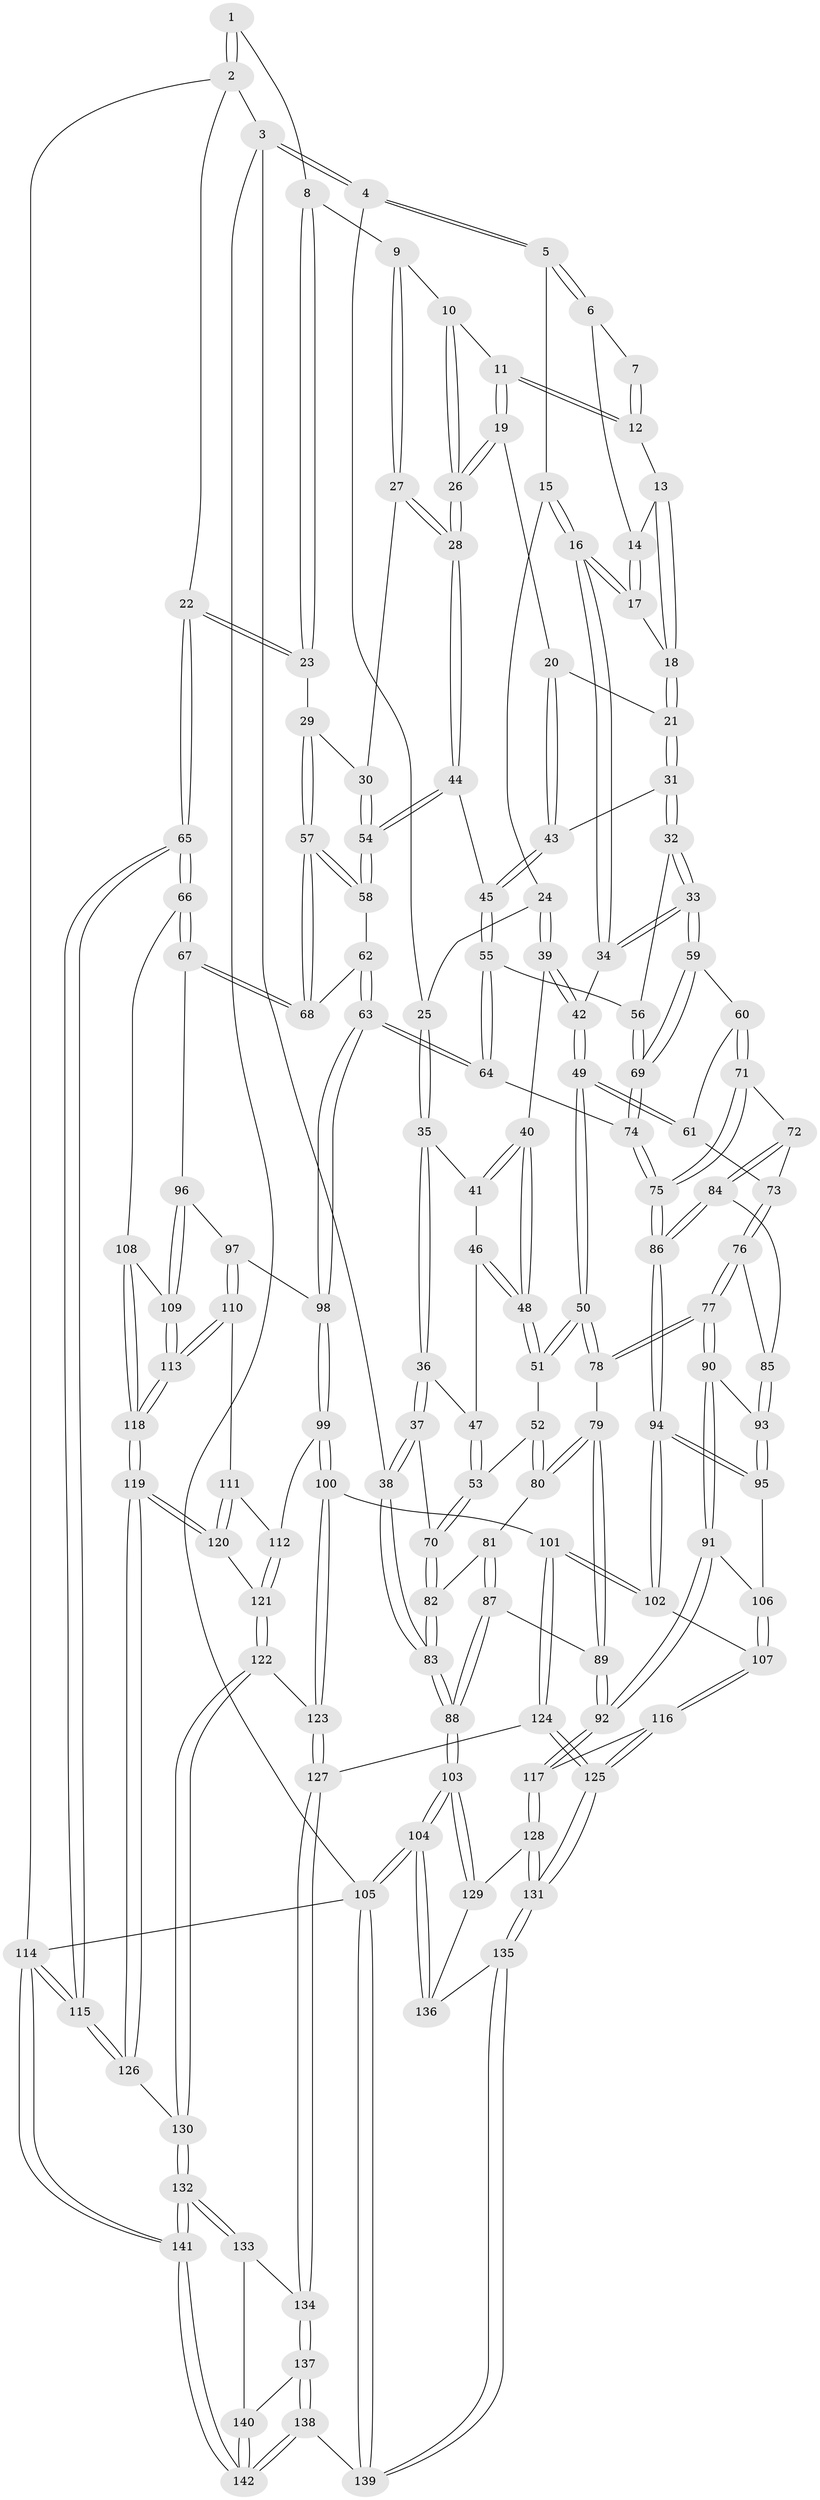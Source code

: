 // Generated by graph-tools (version 1.1) at 2025/01/03/09/25 05:01:16]
// undirected, 142 vertices, 352 edges
graph export_dot {
graph [start="1"]
  node [color=gray90,style=filled];
  1 [pos="+1+0"];
  2 [pos="+1+0"];
  3 [pos="+0+0"];
  4 [pos="+0+0"];
  5 [pos="+0.25139407723264645+0"];
  6 [pos="+0.49719691299250107+0"];
  7 [pos="+0.6772613368765413+0"];
  8 [pos="+0.8589435017889683+0.06934625413108089"];
  9 [pos="+0.8039909563074681+0.10642633272980115"];
  10 [pos="+0.7997300248141782+0.10565479235931068"];
  11 [pos="+0.7257396493955846+0.0647464566060335"];
  12 [pos="+0.7075758261206321+0"];
  13 [pos="+0.5948238943719816+0.07874654201587558"];
  14 [pos="+0.4965290299470121+0"];
  15 [pos="+0.2917727278246534+0.07661570001284758"];
  16 [pos="+0.40193198872778413+0.17779489749189067"];
  17 [pos="+0.47837619675278653+0.08924486421235839"];
  18 [pos="+0.5812902602487442+0.13437533255731324"];
  19 [pos="+0.6543234251638611+0.16445834821274966"];
  20 [pos="+0.6495446108391237+0.16576856383762445"];
  21 [pos="+0.6161793377712445+0.16675675417730265"];
  22 [pos="+1+0.11024369370922439"];
  23 [pos="+1+0.16008723197562358"];
  24 [pos="+0.19782199689483013+0.15628743482107255"];
  25 [pos="+0.11192579985467885+0.13189214638581923"];
  26 [pos="+0.7479208521734734+0.2512900031741034"];
  27 [pos="+0.8285946653606995+0.13534879992274917"];
  28 [pos="+0.7613091094686444+0.27654177162097454"];
  29 [pos="+0.9394272714818446+0.23027782393080537"];
  30 [pos="+0.9200452472617844+0.228401971378683"];
  31 [pos="+0.5388659528507664+0.2591333084929436"];
  32 [pos="+0.5154497681956959+0.26963270283904955"];
  33 [pos="+0.4246718066399616+0.26385727768950074"];
  34 [pos="+0.4013045993575997+0.23376566844455263"];
  35 [pos="+0.09032372682206738+0.18354657900782026"];
  36 [pos="+0+0.2636304838326544"];
  37 [pos="+0+0.2697066220818827"];
  38 [pos="+0+0.2783645592430199"];
  39 [pos="+0.22497873449324127+0.22277956595908519"];
  40 [pos="+0.17925943430889407+0.25185660727691317"];
  41 [pos="+0.10231156352161294+0.22140636555125967"];
  42 [pos="+0.27783692828170714+0.260665698408037"];
  43 [pos="+0.6433623096212177+0.3050422635383796"];
  44 [pos="+0.7625862228004163+0.2792432903158823"];
  45 [pos="+0.6564624605801915+0.3197737953791412"];
  46 [pos="+0.10141506614801639+0.24669597215443556"];
  47 [pos="+0.0880560638432097+0.27811191227705495"];
  48 [pos="+0.15944681207817332+0.2838238264719932"];
  49 [pos="+0.23395149526637024+0.3590849338710181"];
  50 [pos="+0.2281713106238427+0.3644472557721165"];
  51 [pos="+0.15121859419794237+0.3450670175616802"];
  52 [pos="+0.14150200739202828+0.3476848321972015"];
  53 [pos="+0.10916994157751869+0.3483055518744983"];
  54 [pos="+0.7762448585959422+0.28748190706605226"];
  55 [pos="+0.6454927252454986+0.35508328768280906"];
  56 [pos="+0.5548242073963868+0.3449465857019795"];
  57 [pos="+0.9170857567823583+0.4068708714397999"];
  58 [pos="+0.7847575325273565+0.3426454627403381"];
  59 [pos="+0.42421599690527+0.26778472472232917"];
  60 [pos="+0.4194253343848042+0.2842546137916907"];
  61 [pos="+0.29988669184242567+0.37128500847015694"];
  62 [pos="+0.7538325154859451+0.41458394463047504"];
  63 [pos="+0.7124201603243443+0.470398602796406"];
  64 [pos="+0.6571986207565421+0.442410074363091"];
  65 [pos="+1+0.510771232095212"];
  66 [pos="+1+0.5086111098152083"];
  67 [pos="+0.9493176905676451+0.476126398611357"];
  68 [pos="+0.9325757365720492+0.44698864920805986"];
  69 [pos="+0.5415737995370844+0.44449911792803665"];
  70 [pos="+0.09741772072996864+0.35526778345044957"];
  71 [pos="+0.4094488577050502+0.35139532279112523"];
  72 [pos="+0.3861703794085222+0.38699217689892973"];
  73 [pos="+0.32072517151302876+0.3887688190493398"];
  74 [pos="+0.5442465573801207+0.46430103502729514"];
  75 [pos="+0.5146124699594895+0.49350571356655404"];
  76 [pos="+0.31379246350838375+0.4319929316765233"];
  77 [pos="+0.237720068105361+0.44112312647710783"];
  78 [pos="+0.2339595355059162+0.43538610342626916"];
  79 [pos="+0.14840952033335789+0.45553933971741195"];
  80 [pos="+0.1464448317552589+0.45178584529046933"];
  81 [pos="+0.09422753773234088+0.41311176609517836"];
  82 [pos="+0.09154615773153048+0.3655610327007728"];
  83 [pos="+0+0.5253398478532968"];
  84 [pos="+0.3726733337717732+0.45252883459116866"];
  85 [pos="+0.36616919796092856+0.45695264711178646"];
  86 [pos="+0.5105543210000807+0.5010937688186595"];
  87 [pos="+0.007365073362428531+0.5894896856967672"];
  88 [pos="+0+0.5841561127902534"];
  89 [pos="+0.0638487431223576+0.5993478075357774"];
  90 [pos="+0.24667707919057955+0.49101821959624686"];
  91 [pos="+0.20495529308686108+0.5746817159817826"];
  92 [pos="+0.15060114100004068+0.6389252004985156"];
  93 [pos="+0.3408283424880118+0.5101593413387742"];
  94 [pos="+0.5071454734543565+0.5290069724968715"];
  95 [pos="+0.3527104012355498+0.5436831272367284"];
  96 [pos="+0.8721137447609227+0.5337618524061156"];
  97 [pos="+0.7779406049297712+0.5364268889091428"];
  98 [pos="+0.7339879741838187+0.5205059075003298"];
  99 [pos="+0.6485161263288826+0.630649882556731"];
  100 [pos="+0.6387843463422453+0.6362259251828241"];
  101 [pos="+0.5572586761224112+0.634466426206825"];
  102 [pos="+0.5183845993475563+0.5860030220461391"];
  103 [pos="+0+0.7477632643299128"];
  104 [pos="+0+1"];
  105 [pos="+0+1"];
  106 [pos="+0.34876025109944947+0.5579001809723835"];
  107 [pos="+0.35939175732929884+0.6478813028644057"];
  108 [pos="+1+0.5354145211135406"];
  109 [pos="+0.8887936349696482+0.6408341507304695"];
  110 [pos="+0.7894835727974601+0.6321048675602207"];
  111 [pos="+0.7836170149559034+0.6496442452750546"];
  112 [pos="+0.7332073809174136+0.6699096113112792"];
  113 [pos="+0.8901409181768917+0.661525712008981"];
  114 [pos="+1+1"];
  115 [pos="+1+0.6800948454520453"];
  116 [pos="+0.35189843590696057+0.6606390565237706"];
  117 [pos="+0.15134292543040911+0.6399669735252673"];
  118 [pos="+0.8966863959084936+0.6836605450408787"];
  119 [pos="+0.8968042788513797+0.7296482416466575"];
  120 [pos="+0.8205871476208442+0.7188785031523387"];
  121 [pos="+0.7649109243769365+0.7361013309364903"];
  122 [pos="+0.7268653082776269+0.7800186843193294"];
  123 [pos="+0.6892030041440289+0.7953556907389634"];
  124 [pos="+0.49059306879125597+0.801017851006926"];
  125 [pos="+0.41561755120895383+0.8617250224585995"];
  126 [pos="+0.9030483147010057+0.7387058272617855"];
  127 [pos="+0.679804442549119+0.8105642008517913"];
  128 [pos="+0.1696615133050322+0.750947651199179"];
  129 [pos="+0.11178921359027155+0.8176776301315705"];
  130 [pos="+0.8925880861591634+0.8570945885116726"];
  131 [pos="+0.39133530709271097+0.9135554340783991"];
  132 [pos="+0.8939692125740833+0.8642978540875246"];
  133 [pos="+0.8172515497647865+0.8905685342940217"];
  134 [pos="+0.6919076492133562+0.8659273287498304"];
  135 [pos="+0.39064855492295303+0.9632775194795946"];
  136 [pos="+0.09945451329325097+0.9225151520963127"];
  137 [pos="+0.6708354432145954+0.9309163193927892"];
  138 [pos="+0.5333272852598657+1"];
  139 [pos="+0.4345415879066282+1"];
  140 [pos="+0.7800525801113503+0.9484770876305756"];
  141 [pos="+1+1"];
  142 [pos="+0.8122410919205776+1"];
  1 -- 2;
  1 -- 2;
  1 -- 8;
  2 -- 3;
  2 -- 22;
  2 -- 114;
  3 -- 4;
  3 -- 4;
  3 -- 38;
  3 -- 105;
  4 -- 5;
  4 -- 5;
  4 -- 25;
  5 -- 6;
  5 -- 6;
  5 -- 15;
  6 -- 7;
  6 -- 14;
  7 -- 12;
  7 -- 12;
  8 -- 9;
  8 -- 23;
  8 -- 23;
  9 -- 10;
  9 -- 27;
  9 -- 27;
  10 -- 11;
  10 -- 26;
  10 -- 26;
  11 -- 12;
  11 -- 12;
  11 -- 19;
  11 -- 19;
  12 -- 13;
  13 -- 14;
  13 -- 18;
  13 -- 18;
  14 -- 17;
  14 -- 17;
  15 -- 16;
  15 -- 16;
  15 -- 24;
  16 -- 17;
  16 -- 17;
  16 -- 34;
  16 -- 34;
  17 -- 18;
  18 -- 21;
  18 -- 21;
  19 -- 20;
  19 -- 26;
  19 -- 26;
  20 -- 21;
  20 -- 43;
  20 -- 43;
  21 -- 31;
  21 -- 31;
  22 -- 23;
  22 -- 23;
  22 -- 65;
  22 -- 65;
  23 -- 29;
  24 -- 25;
  24 -- 39;
  24 -- 39;
  25 -- 35;
  25 -- 35;
  26 -- 28;
  26 -- 28;
  27 -- 28;
  27 -- 28;
  27 -- 30;
  28 -- 44;
  28 -- 44;
  29 -- 30;
  29 -- 57;
  29 -- 57;
  30 -- 54;
  30 -- 54;
  31 -- 32;
  31 -- 32;
  31 -- 43;
  32 -- 33;
  32 -- 33;
  32 -- 56;
  33 -- 34;
  33 -- 34;
  33 -- 59;
  33 -- 59;
  34 -- 42;
  35 -- 36;
  35 -- 36;
  35 -- 41;
  36 -- 37;
  36 -- 37;
  36 -- 47;
  37 -- 38;
  37 -- 38;
  37 -- 70;
  38 -- 83;
  38 -- 83;
  39 -- 40;
  39 -- 42;
  39 -- 42;
  40 -- 41;
  40 -- 41;
  40 -- 48;
  40 -- 48;
  41 -- 46;
  42 -- 49;
  42 -- 49;
  43 -- 45;
  43 -- 45;
  44 -- 45;
  44 -- 54;
  44 -- 54;
  45 -- 55;
  45 -- 55;
  46 -- 47;
  46 -- 48;
  46 -- 48;
  47 -- 53;
  47 -- 53;
  48 -- 51;
  48 -- 51;
  49 -- 50;
  49 -- 50;
  49 -- 61;
  49 -- 61;
  50 -- 51;
  50 -- 51;
  50 -- 78;
  50 -- 78;
  51 -- 52;
  52 -- 53;
  52 -- 80;
  52 -- 80;
  53 -- 70;
  53 -- 70;
  54 -- 58;
  54 -- 58;
  55 -- 56;
  55 -- 64;
  55 -- 64;
  56 -- 69;
  56 -- 69;
  57 -- 58;
  57 -- 58;
  57 -- 68;
  57 -- 68;
  58 -- 62;
  59 -- 60;
  59 -- 69;
  59 -- 69;
  60 -- 61;
  60 -- 71;
  60 -- 71;
  61 -- 73;
  62 -- 63;
  62 -- 63;
  62 -- 68;
  63 -- 64;
  63 -- 64;
  63 -- 98;
  63 -- 98;
  64 -- 74;
  65 -- 66;
  65 -- 66;
  65 -- 115;
  65 -- 115;
  66 -- 67;
  66 -- 67;
  66 -- 108;
  67 -- 68;
  67 -- 68;
  67 -- 96;
  69 -- 74;
  69 -- 74;
  70 -- 82;
  70 -- 82;
  71 -- 72;
  71 -- 75;
  71 -- 75;
  72 -- 73;
  72 -- 84;
  72 -- 84;
  73 -- 76;
  73 -- 76;
  74 -- 75;
  74 -- 75;
  75 -- 86;
  75 -- 86;
  76 -- 77;
  76 -- 77;
  76 -- 85;
  77 -- 78;
  77 -- 78;
  77 -- 90;
  77 -- 90;
  78 -- 79;
  79 -- 80;
  79 -- 80;
  79 -- 89;
  79 -- 89;
  80 -- 81;
  81 -- 82;
  81 -- 87;
  81 -- 87;
  82 -- 83;
  82 -- 83;
  83 -- 88;
  83 -- 88;
  84 -- 85;
  84 -- 86;
  84 -- 86;
  85 -- 93;
  85 -- 93;
  86 -- 94;
  86 -- 94;
  87 -- 88;
  87 -- 88;
  87 -- 89;
  88 -- 103;
  88 -- 103;
  89 -- 92;
  89 -- 92;
  90 -- 91;
  90 -- 91;
  90 -- 93;
  91 -- 92;
  91 -- 92;
  91 -- 106;
  92 -- 117;
  92 -- 117;
  93 -- 95;
  93 -- 95;
  94 -- 95;
  94 -- 95;
  94 -- 102;
  94 -- 102;
  95 -- 106;
  96 -- 97;
  96 -- 109;
  96 -- 109;
  97 -- 98;
  97 -- 110;
  97 -- 110;
  98 -- 99;
  98 -- 99;
  99 -- 100;
  99 -- 100;
  99 -- 112;
  100 -- 101;
  100 -- 123;
  100 -- 123;
  101 -- 102;
  101 -- 102;
  101 -- 124;
  101 -- 124;
  102 -- 107;
  103 -- 104;
  103 -- 104;
  103 -- 129;
  103 -- 129;
  104 -- 105;
  104 -- 105;
  104 -- 136;
  104 -- 136;
  105 -- 139;
  105 -- 139;
  105 -- 114;
  106 -- 107;
  106 -- 107;
  107 -- 116;
  107 -- 116;
  108 -- 109;
  108 -- 118;
  108 -- 118;
  109 -- 113;
  109 -- 113;
  110 -- 111;
  110 -- 113;
  110 -- 113;
  111 -- 112;
  111 -- 120;
  111 -- 120;
  112 -- 121;
  112 -- 121;
  113 -- 118;
  113 -- 118;
  114 -- 115;
  114 -- 115;
  114 -- 141;
  114 -- 141;
  115 -- 126;
  115 -- 126;
  116 -- 117;
  116 -- 125;
  116 -- 125;
  117 -- 128;
  117 -- 128;
  118 -- 119;
  118 -- 119;
  119 -- 120;
  119 -- 120;
  119 -- 126;
  119 -- 126;
  120 -- 121;
  121 -- 122;
  121 -- 122;
  122 -- 123;
  122 -- 130;
  122 -- 130;
  123 -- 127;
  123 -- 127;
  124 -- 125;
  124 -- 125;
  124 -- 127;
  125 -- 131;
  125 -- 131;
  126 -- 130;
  127 -- 134;
  127 -- 134;
  128 -- 129;
  128 -- 131;
  128 -- 131;
  129 -- 136;
  130 -- 132;
  130 -- 132;
  131 -- 135;
  131 -- 135;
  132 -- 133;
  132 -- 133;
  132 -- 141;
  132 -- 141;
  133 -- 134;
  133 -- 140;
  134 -- 137;
  134 -- 137;
  135 -- 136;
  135 -- 139;
  135 -- 139;
  137 -- 138;
  137 -- 138;
  137 -- 140;
  138 -- 139;
  138 -- 142;
  138 -- 142;
  140 -- 142;
  140 -- 142;
  141 -- 142;
  141 -- 142;
}
